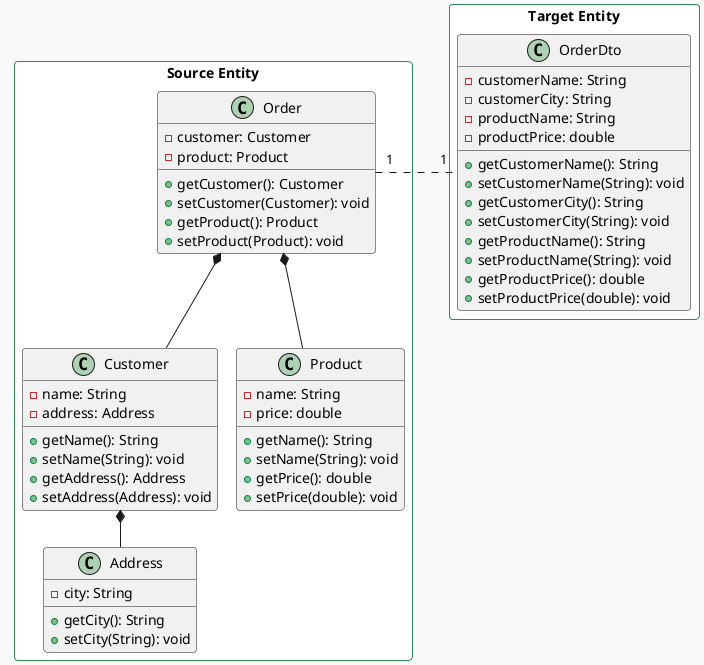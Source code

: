 @startuml
'https://plantuml.com/class-diagram
hide empty attributes
!theme mars
!pragma layout smetana
/'skinparam Handwritten false
skinparam ClassBorderColor black
skinparam BackgroundColor #fffce8/#f8f9fa
skinparam class {
 ArrowColor SeaGreen
 BackgroundColor #fffce8
}/'/
 skinparam PackageBorderThickness 1
 skinparam PackageBorderColor SeaGreen
 skinparam PackageTitleAlignment center


package "Source Entity" <<Rectangle>> #fff {
    class Order {
      -customer: Customer
      -product: Product
      __
      +getCustomer(): Customer
      +setCustomer(Customer): void
      +getProduct(): Product
      +setProduct(Product): void
    }

    class Customer {
      -name: String
      -address: Address
      __
      +getName(): String
      +setName(String): void
      +getAddress(): Address
      +setAddress(Address): void
    }

    class Address {
      -city: String
      __
      +getCity(): String
      +setCity(String): void
    }

    class Product {
      -name: String
      -price: double
      __
      +getName(): String
      +setName(String): void
      +getPrice(): double
      +setPrice(double): void
    }
}
package "Target Entity" <<Rectangle>> #fff {
    class OrderDto {
      -customerName: String
      -customerCity: String
      -productName: String
      -productPrice: double
      __
      +getCustomerName(): String
      +setCustomerName(String): void
      +getCustomerCity(): String
      +setCustomerCity(String): void
      +getProductName(): String
      +setProductName(String): void
      +getProductPrice(): double
      +setProductPrice(double): void
    }
}




Order  *--  Customer
Order  *--  Product
Customer  *--  Address
Order ..right.. OrderDto:1\t\t1

@enduml